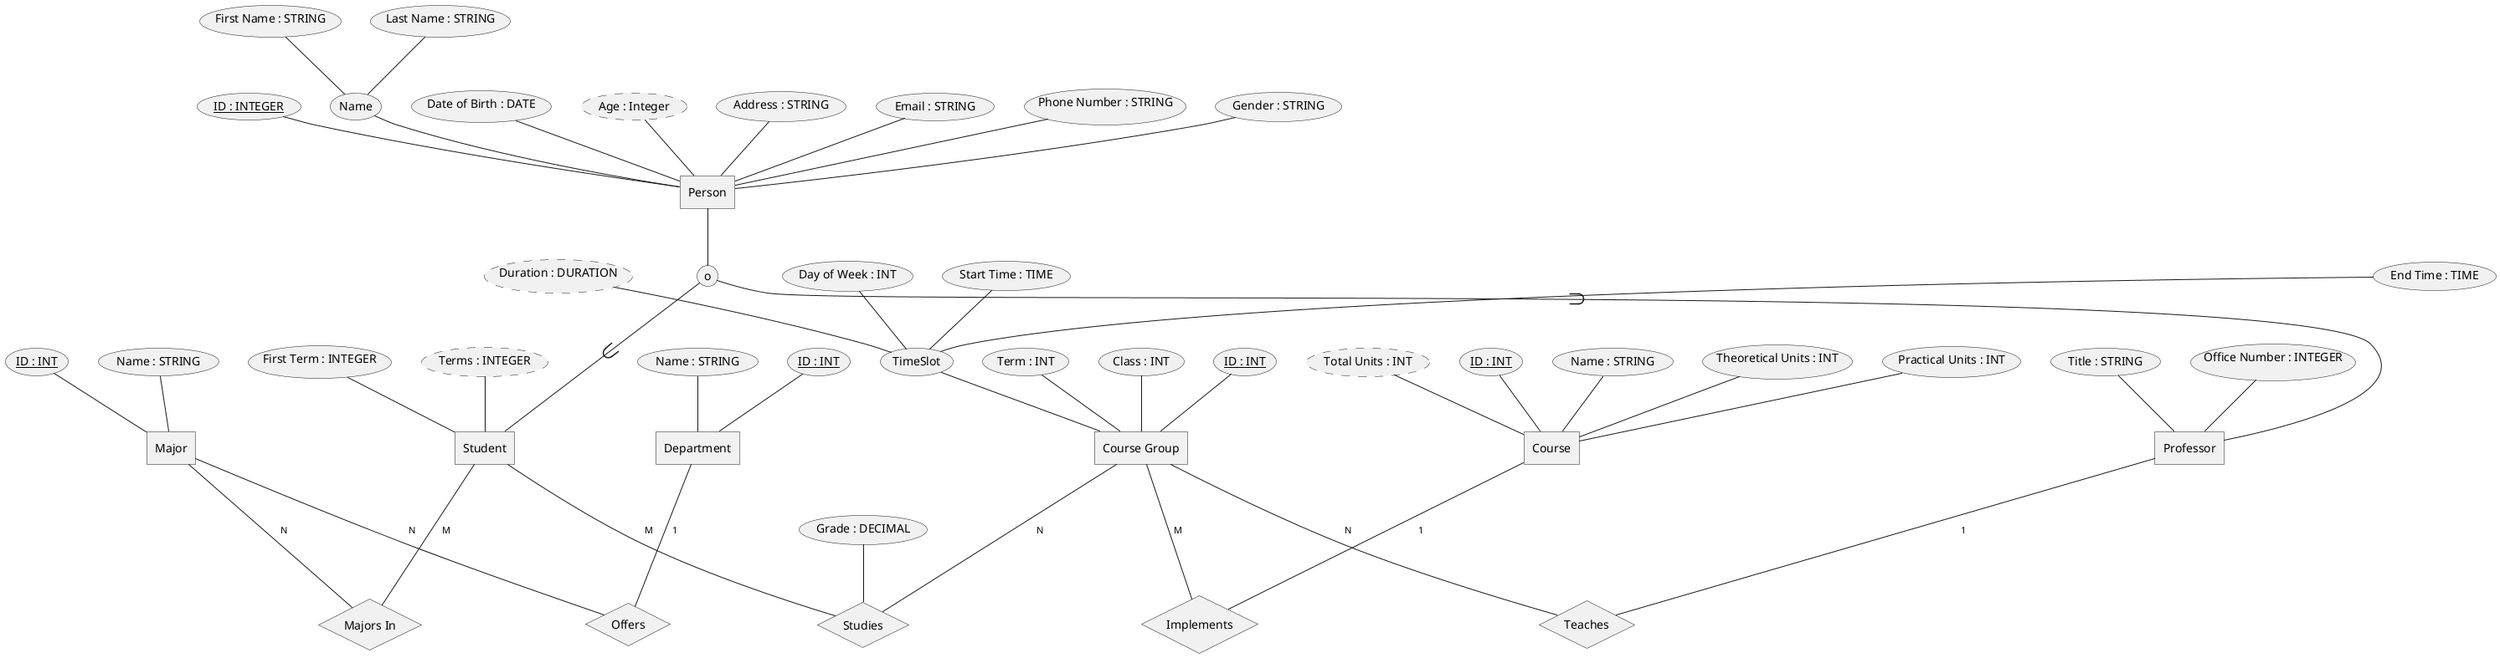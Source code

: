 @startchen university

entity Person {
	ID : INTEGER <<key>>
	Name {
		First Name : STRING
		Last Name : STRING
	}
	Date of Birth : DATE
	Age : Integer <<derived>>
	Address : STRING
	Email : STRING
	Phone Number : STRING
	Gender : STRING
}
entity Student {
	First Term : INTEGER
	Terms : INTEGER <<derived>>
}
entity Professor {
	"Title : STRING" as Position
	Office Number : INTEGER
}
entity Department {
	ID : INT <<key>>
	Name : STRING
}
entity Major {
	ID : INT <<key>>
	Name : STRING
}
entity Course {
	ID : INT <<key>>
	Name : STRING
	Theoretical Units : INT
	Practical Units : INT
	Total Units : INT <<derived>>
}
entity "Course Group" as CGroup {
	ID : INT <<key>>
	Term : INT
	Class : INT
	TimeSlot {
		Day of Week : INT
		Start Time : TIME
		End Time : TIME
		Duration : DURATION <<derived>>
	}
}

relationship Offers {
}
relationship "Majors In" as Majors {
}
relationship Studies {
	Grade : DECIMAL
}
relationship Teaches {
}
relationship Implements {
}

Person ->- o {Student, Professor}

Student -M- Majors
Major -N- Majors

Department -1- Offers
Major -N- Offers

Student -M- Studies
CGroup -N- Studies

Professor -1- Teaches
CGroup -N- Teaches

CGroup -M- Implements
Course -1- Implements

@endchen
